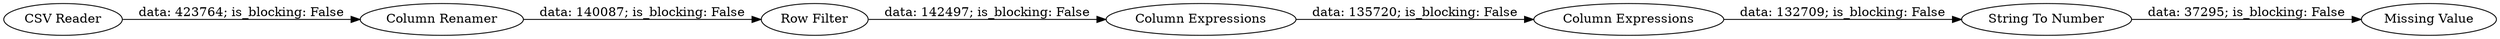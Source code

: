 digraph {
	"2093610172213840019_3" [label="Row Filter"]
	"2093610172213840019_6" [label="String To Number"]
	"2093610172213840019_7" [label="Missing Value"]
	"2093610172213840019_5" [label="Column Expressions"]
	"2093610172213840019_1" [label="CSV Reader"]
	"2093610172213840019_2" [label="Column Renamer"]
	"2093610172213840019_4" [label="Column Expressions"]
	"2093610172213840019_2" -> "2093610172213840019_3" [label="data: 140087; is_blocking: False"]
	"2093610172213840019_5" -> "2093610172213840019_6" [label="data: 132709; is_blocking: False"]
	"2093610172213840019_3" -> "2093610172213840019_4" [label="data: 142497; is_blocking: False"]
	"2093610172213840019_1" -> "2093610172213840019_2" [label="data: 423764; is_blocking: False"]
	"2093610172213840019_4" -> "2093610172213840019_5" [label="data: 135720; is_blocking: False"]
	"2093610172213840019_6" -> "2093610172213840019_7" [label="data: 37295; is_blocking: False"]
	rankdir=LR
}
